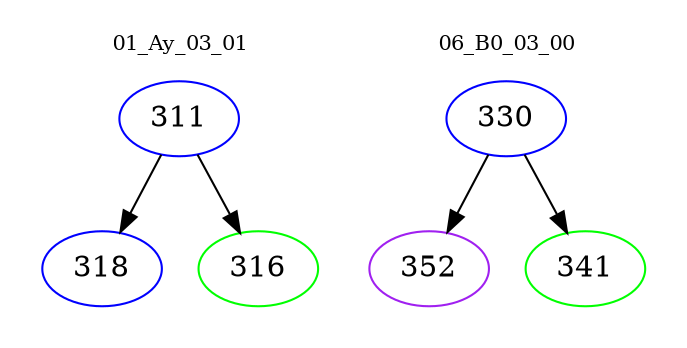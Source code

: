 digraph{
subgraph cluster_0 {
color = white
label = "01_Ay_03_01";
fontsize=10;
T0_311 [label="311", color="blue"]
T0_311 -> T0_318 [color="black"]
T0_318 [label="318", color="blue"]
T0_311 -> T0_316 [color="black"]
T0_316 [label="316", color="green"]
}
subgraph cluster_1 {
color = white
label = "06_B0_03_00";
fontsize=10;
T1_330 [label="330", color="blue"]
T1_330 -> T1_352 [color="black"]
T1_352 [label="352", color="purple"]
T1_330 -> T1_341 [color="black"]
T1_341 [label="341", color="green"]
}
}
